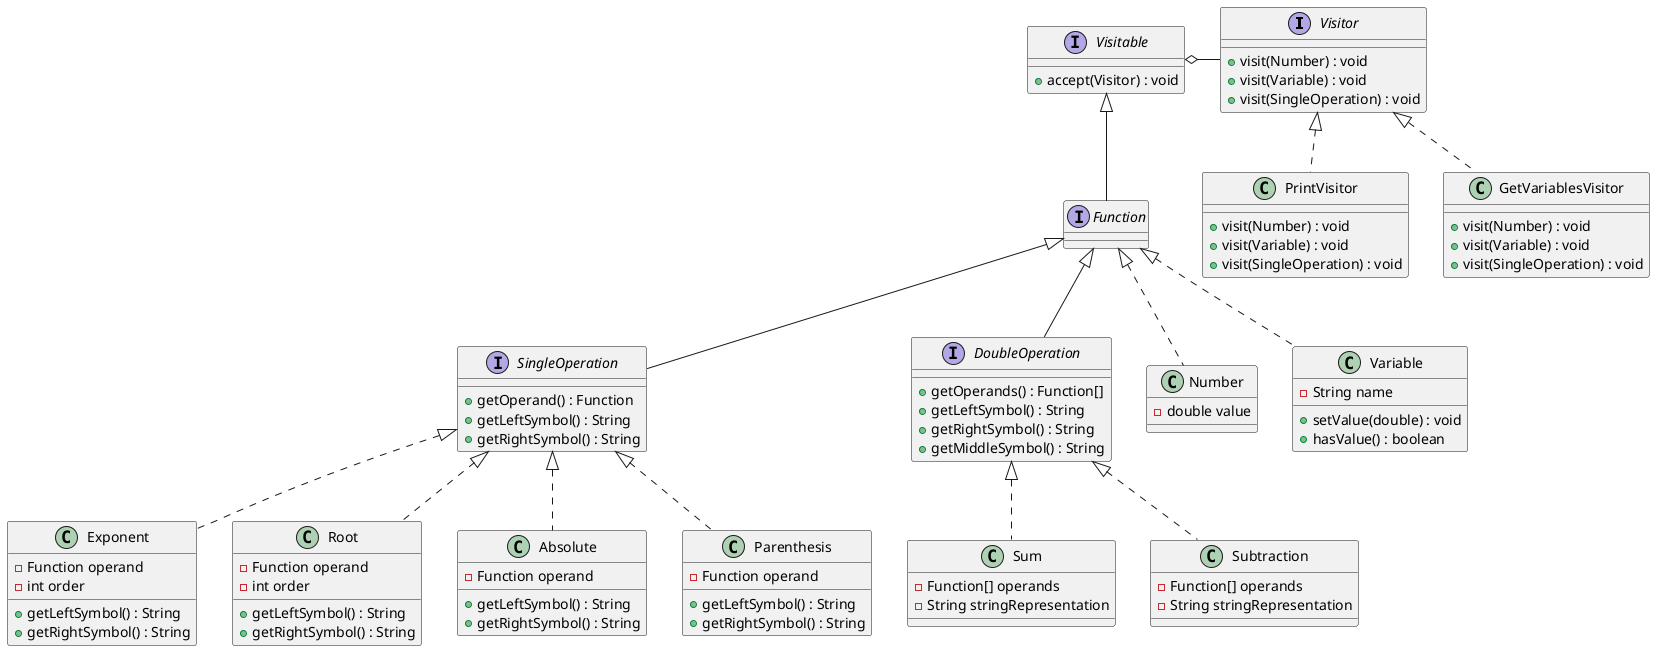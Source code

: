 @startuml
interface Visitor {
    + visit(Number) : void
    + visit(Variable) : void
    + visit(SingleOperation) : void
}

class PrintVisitor implements Visitor{
    + visit(Number) : void
    + visit(Variable) : void
    + visit(SingleOperation) : void
}

class GetVariablesVisitor implements Visitor{
    + visit(Number) : void
    + visit(Variable) : void
    + visit(SingleOperation) : void
}

Visitable o- Visitor

interface Visitable {
    + accept(Visitor) : void
}

interface Function extends Visitable{
}

interface SingleOperation extends Function{
    + getOperand() : Function
    + getLeftSymbol() : String
    + getRightSymbol() : String
}

interface DoubleOperation extends Function{
    + getOperands() : Function[]
    + getLeftSymbol() : String
    + getRightSymbol() : String
    + getMiddleSymbol() : String
}


class Exponent implements SingleOperation{
    - Function operand
    - int order
    + getLeftSymbol() : String
    + getRightSymbol() : String
}

class Root implements SingleOperation{
    - Function operand
    - int order
    + getLeftSymbol() : String
    + getRightSymbol() : String
}

class Absolute implements SingleOperation{
    - Function operand
    + getLeftSymbol() : String
    + getRightSymbol() : String
}

class Parenthesis implements SingleOperation{
    - Function operand
    + getLeftSymbol() : String
    + getRightSymbol() : String
}

class Sum implements DoubleOperation{
    - Function[] operands
    - String stringRepresentation
}

class Subtraction implements DoubleOperation{
    - Function[] operands
    - String stringRepresentation
}

class Number implements Function{
    -double value
}

class Variable implements Function{
    - String name
    + setValue(double) : void
    + hasValue() : boolean
}



@enduml